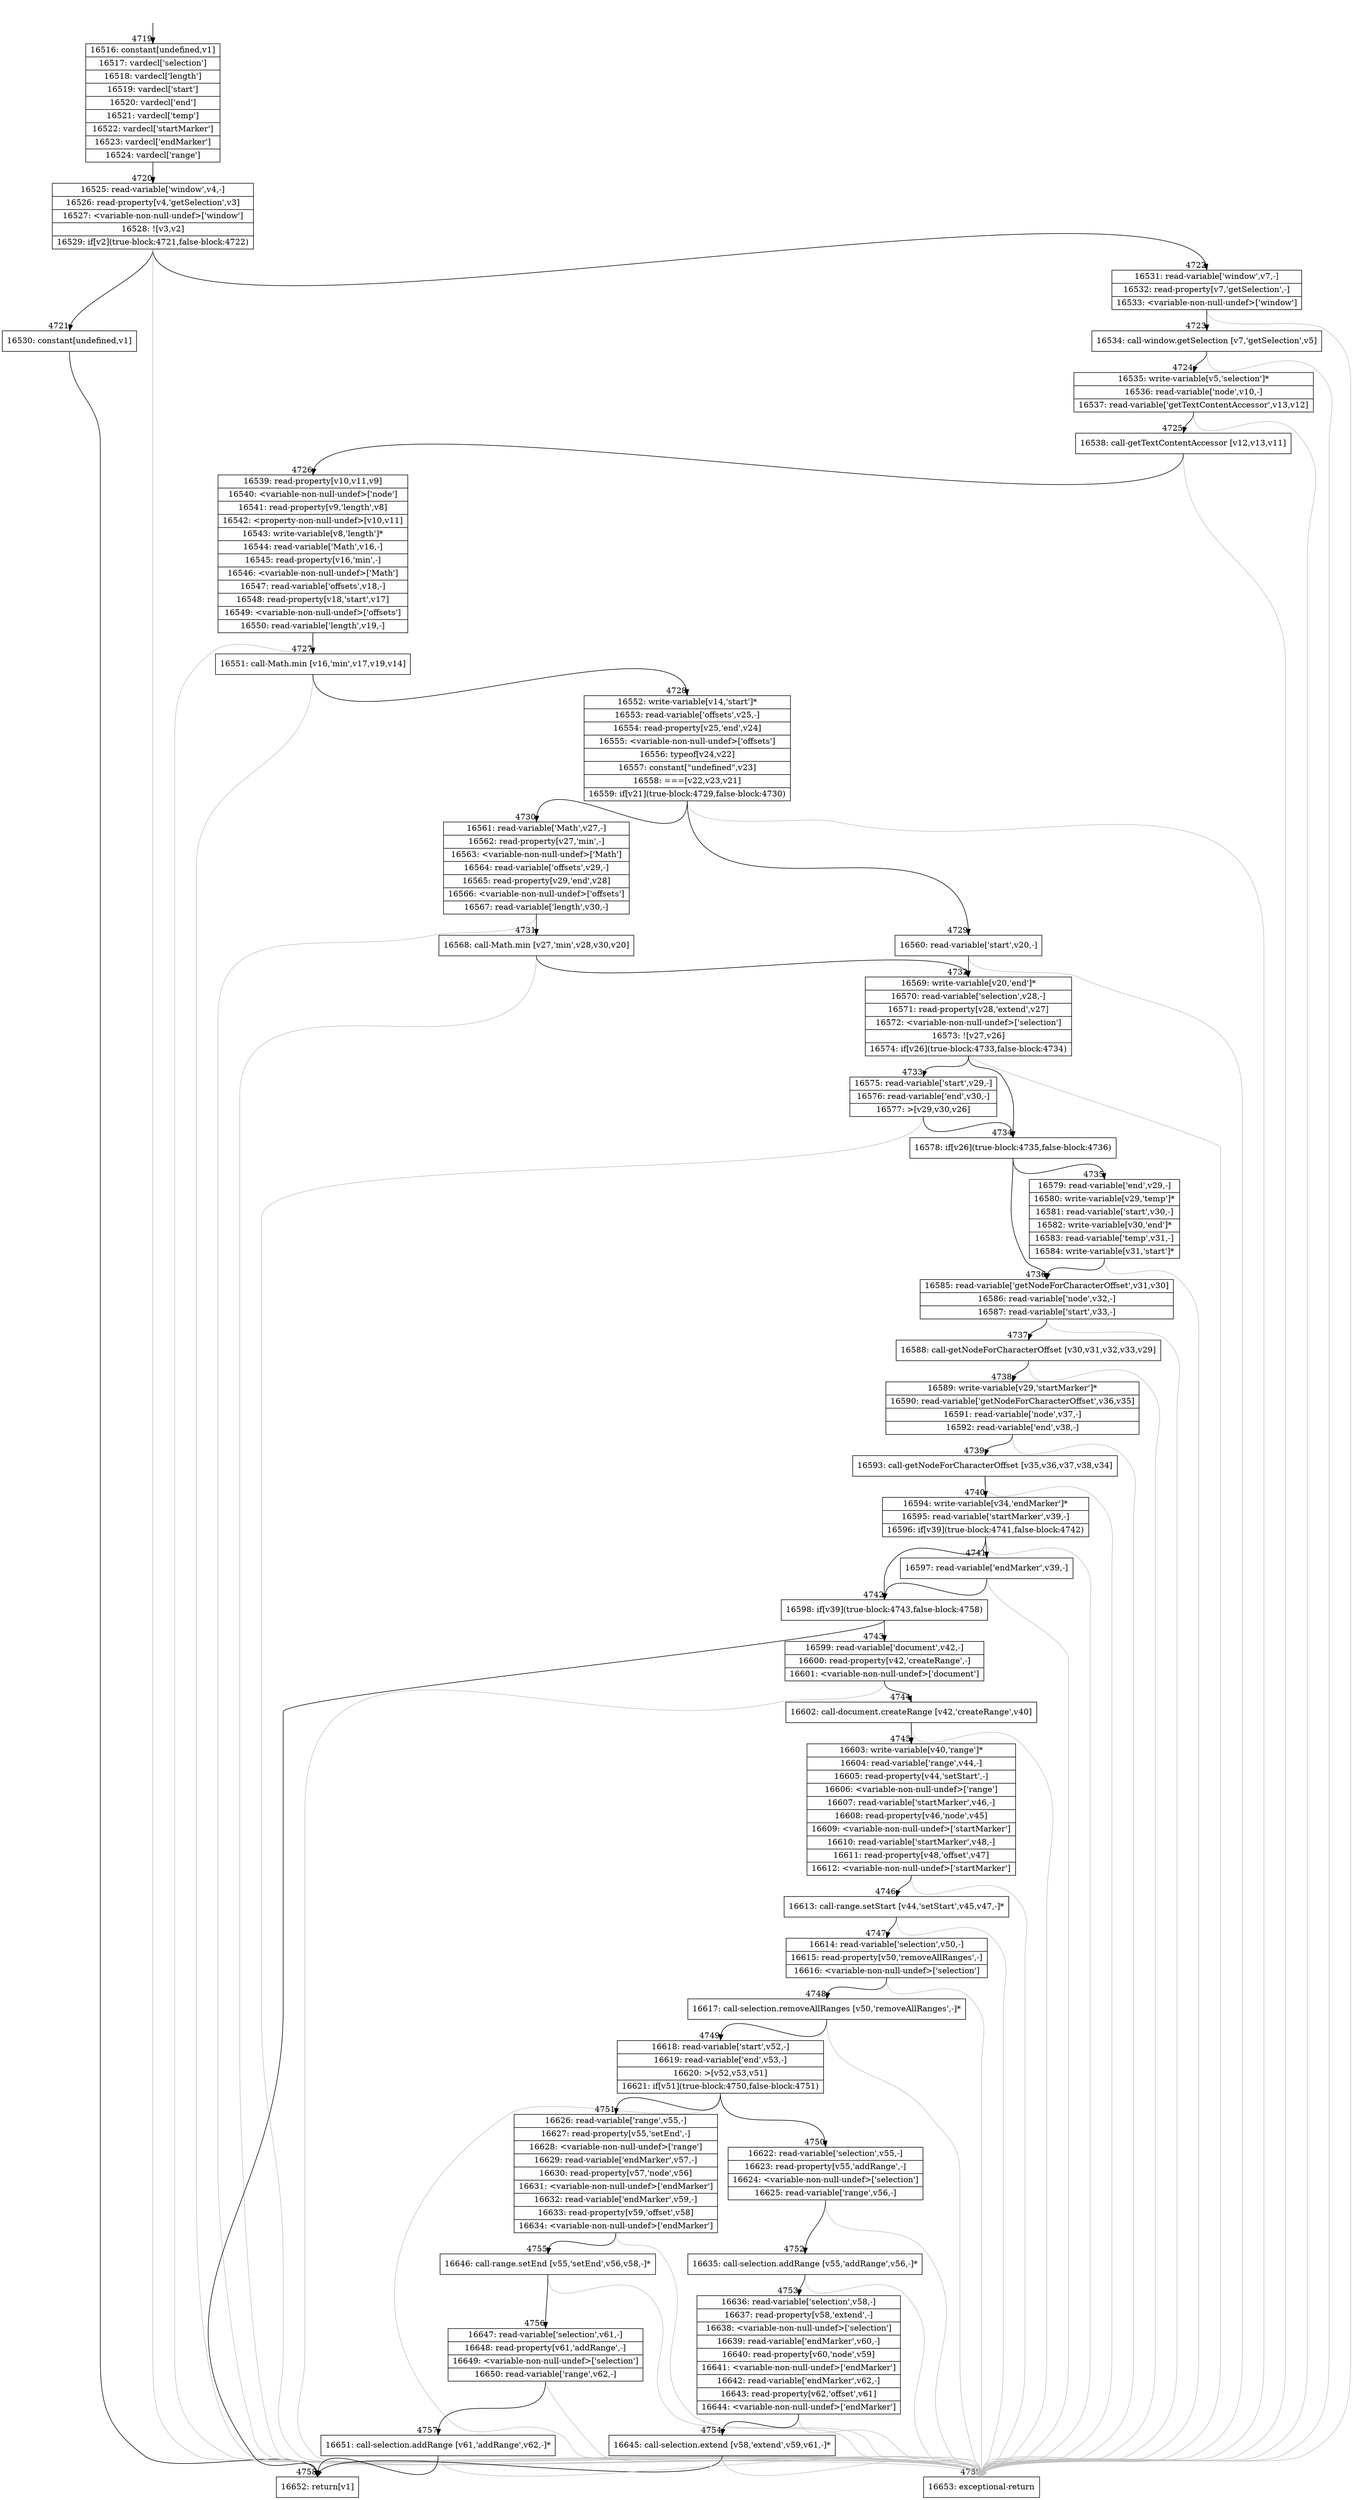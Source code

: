 digraph {
rankdir="TD"
BB_entry320[shape=none,label=""];
BB_entry320 -> BB4719 [tailport=s, headport=n, headlabel="    4719"]
BB4719 [shape=record label="{16516: constant[undefined,v1]|16517: vardecl['selection']|16518: vardecl['length']|16519: vardecl['start']|16520: vardecl['end']|16521: vardecl['temp']|16522: vardecl['startMarker']|16523: vardecl['endMarker']|16524: vardecl['range']}" ] 
BB4719 -> BB4720 [tailport=s, headport=n, headlabel="      4720"]
BB4720 [shape=record label="{16525: read-variable['window',v4,-]|16526: read-property[v4,'getSelection',v3]|16527: \<variable-non-null-undef\>['window']|16528: ![v3,v2]|16529: if[v2](true-block:4721,false-block:4722)}" ] 
BB4720 -> BB4721 [tailport=s, headport=n, headlabel="      4721"]
BB4720 -> BB4722 [tailport=s, headport=n, headlabel="      4722"]
BB4720 -> BB4759 [tailport=s, headport=n, color=gray, headlabel="      4759"]
BB4721 [shape=record label="{16530: constant[undefined,v1]}" ] 
BB4721 -> BB4758 [tailport=s, headport=n, headlabel="      4758"]
BB4722 [shape=record label="{16531: read-variable['window',v7,-]|16532: read-property[v7,'getSelection',-]|16533: \<variable-non-null-undef\>['window']}" ] 
BB4722 -> BB4723 [tailport=s, headport=n, headlabel="      4723"]
BB4722 -> BB4759 [tailport=s, headport=n, color=gray]
BB4723 [shape=record label="{16534: call-window.getSelection [v7,'getSelection',v5]}" ] 
BB4723 -> BB4724 [tailport=s, headport=n, headlabel="      4724"]
BB4723 -> BB4759 [tailport=s, headport=n, color=gray]
BB4724 [shape=record label="{16535: write-variable[v5,'selection']*|16536: read-variable['node',v10,-]|16537: read-variable['getTextContentAccessor',v13,v12]}" ] 
BB4724 -> BB4725 [tailport=s, headport=n, headlabel="      4725"]
BB4724 -> BB4759 [tailport=s, headport=n, color=gray]
BB4725 [shape=record label="{16538: call-getTextContentAccessor [v12,v13,v11]}" ] 
BB4725 -> BB4726 [tailport=s, headport=n, headlabel="      4726"]
BB4725 -> BB4759 [tailport=s, headport=n, color=gray]
BB4726 [shape=record label="{16539: read-property[v10,v11,v9]|16540: \<variable-non-null-undef\>['node']|16541: read-property[v9,'length',v8]|16542: \<property-non-null-undef\>[v10,v11]|16543: write-variable[v8,'length']*|16544: read-variable['Math',v16,-]|16545: read-property[v16,'min',-]|16546: \<variable-non-null-undef\>['Math']|16547: read-variable['offsets',v18,-]|16548: read-property[v18,'start',v17]|16549: \<variable-non-null-undef\>['offsets']|16550: read-variable['length',v19,-]}" ] 
BB4726 -> BB4727 [tailport=s, headport=n, headlabel="      4727"]
BB4726 -> BB4759 [tailport=s, headport=n, color=gray]
BB4727 [shape=record label="{16551: call-Math.min [v16,'min',v17,v19,v14]}" ] 
BB4727 -> BB4728 [tailport=s, headport=n, headlabel="      4728"]
BB4727 -> BB4759 [tailport=s, headport=n, color=gray]
BB4728 [shape=record label="{16552: write-variable[v14,'start']*|16553: read-variable['offsets',v25,-]|16554: read-property[v25,'end',v24]|16555: \<variable-non-null-undef\>['offsets']|16556: typeof[v24,v22]|16557: constant[\"undefined\",v23]|16558: ===[v22,v23,v21]|16559: if[v21](true-block:4729,false-block:4730)}" ] 
BB4728 -> BB4729 [tailport=s, headport=n, headlabel="      4729"]
BB4728 -> BB4730 [tailport=s, headport=n, headlabel="      4730"]
BB4728 -> BB4759 [tailport=s, headport=n, color=gray]
BB4729 [shape=record label="{16560: read-variable['start',v20,-]}" ] 
BB4729 -> BB4732 [tailport=s, headport=n, headlabel="      4732"]
BB4729 -> BB4759 [tailport=s, headport=n, color=gray]
BB4730 [shape=record label="{16561: read-variable['Math',v27,-]|16562: read-property[v27,'min',-]|16563: \<variable-non-null-undef\>['Math']|16564: read-variable['offsets',v29,-]|16565: read-property[v29,'end',v28]|16566: \<variable-non-null-undef\>['offsets']|16567: read-variable['length',v30,-]}" ] 
BB4730 -> BB4731 [tailport=s, headport=n, headlabel="      4731"]
BB4730 -> BB4759 [tailport=s, headport=n, color=gray]
BB4731 [shape=record label="{16568: call-Math.min [v27,'min',v28,v30,v20]}" ] 
BB4731 -> BB4732 [tailport=s, headport=n]
BB4731 -> BB4759 [tailport=s, headport=n, color=gray]
BB4732 [shape=record label="{16569: write-variable[v20,'end']*|16570: read-variable['selection',v28,-]|16571: read-property[v28,'extend',v27]|16572: \<variable-non-null-undef\>['selection']|16573: ![v27,v26]|16574: if[v26](true-block:4733,false-block:4734)}" ] 
BB4732 -> BB4734 [tailport=s, headport=n, headlabel="      4734"]
BB4732 -> BB4733 [tailport=s, headport=n, headlabel="      4733"]
BB4732 -> BB4759 [tailport=s, headport=n, color=gray]
BB4733 [shape=record label="{16575: read-variable['start',v29,-]|16576: read-variable['end',v30,-]|16577: \>[v29,v30,v26]}" ] 
BB4733 -> BB4734 [tailport=s, headport=n]
BB4733 -> BB4759 [tailport=s, headport=n, color=gray]
BB4734 [shape=record label="{16578: if[v26](true-block:4735,false-block:4736)}" ] 
BB4734 -> BB4735 [tailport=s, headport=n, headlabel="      4735"]
BB4734 -> BB4736 [tailport=s, headport=n, headlabel="      4736"]
BB4735 [shape=record label="{16579: read-variable['end',v29,-]|16580: write-variable[v29,'temp']*|16581: read-variable['start',v30,-]|16582: write-variable[v30,'end']*|16583: read-variable['temp',v31,-]|16584: write-variable[v31,'start']*}" ] 
BB4735 -> BB4736 [tailport=s, headport=n]
BB4735 -> BB4759 [tailport=s, headport=n, color=gray]
BB4736 [shape=record label="{16585: read-variable['getNodeForCharacterOffset',v31,v30]|16586: read-variable['node',v32,-]|16587: read-variable['start',v33,-]}" ] 
BB4736 -> BB4737 [tailport=s, headport=n, headlabel="      4737"]
BB4736 -> BB4759 [tailport=s, headport=n, color=gray]
BB4737 [shape=record label="{16588: call-getNodeForCharacterOffset [v30,v31,v32,v33,v29]}" ] 
BB4737 -> BB4738 [tailport=s, headport=n, headlabel="      4738"]
BB4737 -> BB4759 [tailport=s, headport=n, color=gray]
BB4738 [shape=record label="{16589: write-variable[v29,'startMarker']*|16590: read-variable['getNodeForCharacterOffset',v36,v35]|16591: read-variable['node',v37,-]|16592: read-variable['end',v38,-]}" ] 
BB4738 -> BB4739 [tailport=s, headport=n, headlabel="      4739"]
BB4738 -> BB4759 [tailport=s, headport=n, color=gray]
BB4739 [shape=record label="{16593: call-getNodeForCharacterOffset [v35,v36,v37,v38,v34]}" ] 
BB4739 -> BB4740 [tailport=s, headport=n, headlabel="      4740"]
BB4739 -> BB4759 [tailport=s, headport=n, color=gray]
BB4740 [shape=record label="{16594: write-variable[v34,'endMarker']*|16595: read-variable['startMarker',v39,-]|16596: if[v39](true-block:4741,false-block:4742)}" ] 
BB4740 -> BB4742 [tailport=s, headport=n, headlabel="      4742"]
BB4740 -> BB4741 [tailport=s, headport=n, headlabel="      4741"]
BB4740 -> BB4759 [tailport=s, headport=n, color=gray]
BB4741 [shape=record label="{16597: read-variable['endMarker',v39,-]}" ] 
BB4741 -> BB4742 [tailport=s, headport=n]
BB4741 -> BB4759 [tailport=s, headport=n, color=gray]
BB4742 [shape=record label="{16598: if[v39](true-block:4743,false-block:4758)}" ] 
BB4742 -> BB4743 [tailport=s, headport=n, headlabel="      4743"]
BB4742 -> BB4758 [tailport=s, headport=n]
BB4743 [shape=record label="{16599: read-variable['document',v42,-]|16600: read-property[v42,'createRange',-]|16601: \<variable-non-null-undef\>['document']}" ] 
BB4743 -> BB4744 [tailport=s, headport=n, headlabel="      4744"]
BB4743 -> BB4759 [tailport=s, headport=n, color=gray]
BB4744 [shape=record label="{16602: call-document.createRange [v42,'createRange',v40]}" ] 
BB4744 -> BB4745 [tailport=s, headport=n, headlabel="      4745"]
BB4744 -> BB4759 [tailport=s, headport=n, color=gray]
BB4745 [shape=record label="{16603: write-variable[v40,'range']*|16604: read-variable['range',v44,-]|16605: read-property[v44,'setStart',-]|16606: \<variable-non-null-undef\>['range']|16607: read-variable['startMarker',v46,-]|16608: read-property[v46,'node',v45]|16609: \<variable-non-null-undef\>['startMarker']|16610: read-variable['startMarker',v48,-]|16611: read-property[v48,'offset',v47]|16612: \<variable-non-null-undef\>['startMarker']}" ] 
BB4745 -> BB4746 [tailport=s, headport=n, headlabel="      4746"]
BB4745 -> BB4759 [tailport=s, headport=n, color=gray]
BB4746 [shape=record label="{16613: call-range.setStart [v44,'setStart',v45,v47,-]*}" ] 
BB4746 -> BB4747 [tailport=s, headport=n, headlabel="      4747"]
BB4746 -> BB4759 [tailport=s, headport=n, color=gray]
BB4747 [shape=record label="{16614: read-variable['selection',v50,-]|16615: read-property[v50,'removeAllRanges',-]|16616: \<variable-non-null-undef\>['selection']}" ] 
BB4747 -> BB4748 [tailport=s, headport=n, headlabel="      4748"]
BB4747 -> BB4759 [tailport=s, headport=n, color=gray]
BB4748 [shape=record label="{16617: call-selection.removeAllRanges [v50,'removeAllRanges',-]*}" ] 
BB4748 -> BB4749 [tailport=s, headport=n, headlabel="      4749"]
BB4748 -> BB4759 [tailport=s, headport=n, color=gray]
BB4749 [shape=record label="{16618: read-variable['start',v52,-]|16619: read-variable['end',v53,-]|16620: \>[v52,v53,v51]|16621: if[v51](true-block:4750,false-block:4751)}" ] 
BB4749 -> BB4750 [tailport=s, headport=n, headlabel="      4750"]
BB4749 -> BB4751 [tailport=s, headport=n, headlabel="      4751"]
BB4749 -> BB4759 [tailport=s, headport=n, color=gray]
BB4750 [shape=record label="{16622: read-variable['selection',v55,-]|16623: read-property[v55,'addRange',-]|16624: \<variable-non-null-undef\>['selection']|16625: read-variable['range',v56,-]}" ] 
BB4750 -> BB4752 [tailport=s, headport=n, headlabel="      4752"]
BB4750 -> BB4759 [tailport=s, headport=n, color=gray]
BB4751 [shape=record label="{16626: read-variable['range',v55,-]|16627: read-property[v55,'setEnd',-]|16628: \<variable-non-null-undef\>['range']|16629: read-variable['endMarker',v57,-]|16630: read-property[v57,'node',v56]|16631: \<variable-non-null-undef\>['endMarker']|16632: read-variable['endMarker',v59,-]|16633: read-property[v59,'offset',v58]|16634: \<variable-non-null-undef\>['endMarker']}" ] 
BB4751 -> BB4755 [tailport=s, headport=n, headlabel="      4755"]
BB4751 -> BB4759 [tailport=s, headport=n, color=gray]
BB4752 [shape=record label="{16635: call-selection.addRange [v55,'addRange',v56,-]*}" ] 
BB4752 -> BB4753 [tailport=s, headport=n, headlabel="      4753"]
BB4752 -> BB4759 [tailport=s, headport=n, color=gray]
BB4753 [shape=record label="{16636: read-variable['selection',v58,-]|16637: read-property[v58,'extend',-]|16638: \<variable-non-null-undef\>['selection']|16639: read-variable['endMarker',v60,-]|16640: read-property[v60,'node',v59]|16641: \<variable-non-null-undef\>['endMarker']|16642: read-variable['endMarker',v62,-]|16643: read-property[v62,'offset',v61]|16644: \<variable-non-null-undef\>['endMarker']}" ] 
BB4753 -> BB4754 [tailport=s, headport=n, headlabel="      4754"]
BB4753 -> BB4759 [tailport=s, headport=n, color=gray]
BB4754 [shape=record label="{16645: call-selection.extend [v58,'extend',v59,v61,-]*}" ] 
BB4754 -> BB4758 [tailport=s, headport=n]
BB4754 -> BB4759 [tailport=s, headport=n, color=gray]
BB4755 [shape=record label="{16646: call-range.setEnd [v55,'setEnd',v56,v58,-]*}" ] 
BB4755 -> BB4756 [tailport=s, headport=n, headlabel="      4756"]
BB4755 -> BB4759 [tailport=s, headport=n, color=gray]
BB4756 [shape=record label="{16647: read-variable['selection',v61,-]|16648: read-property[v61,'addRange',-]|16649: \<variable-non-null-undef\>['selection']|16650: read-variable['range',v62,-]}" ] 
BB4756 -> BB4757 [tailport=s, headport=n, headlabel="      4757"]
BB4756 -> BB4759 [tailport=s, headport=n, color=gray]
BB4757 [shape=record label="{16651: call-selection.addRange [v61,'addRange',v62,-]*}" ] 
BB4757 -> BB4758 [tailport=s, headport=n]
BB4757 -> BB4759 [tailport=s, headport=n, color=gray]
BB4758 [shape=record label="{16652: return[v1]}" ] 
BB4759 [shape=record label="{16653: exceptional-return}" ] 
//#$~ 8816
}
